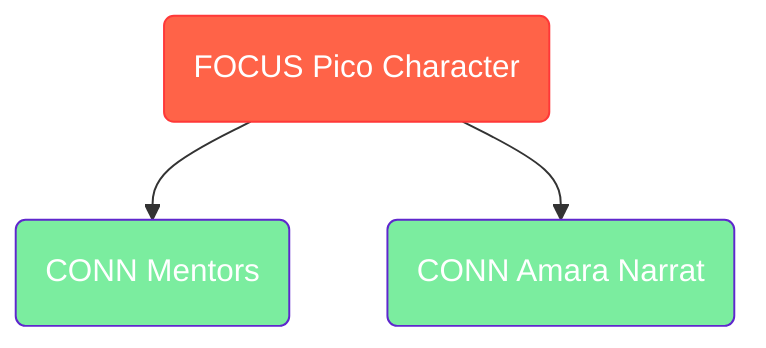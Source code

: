 graph TD

    pico-character(FOCUS Pico Character)
    class pico-character focus

    mentors(CONN Mentors)
    pico-character --> mentors
    class mentors connected
    amara-narrative(CONN Amara Narrat)
    pico-character --> amara-narrative
    class amara-narrative connected

    classDef focus fill:#ff6348,stroke:#ff3838,color:#fff
    classDef connected fill:#7bed9f,stroke:#5f27cd,color:#fff